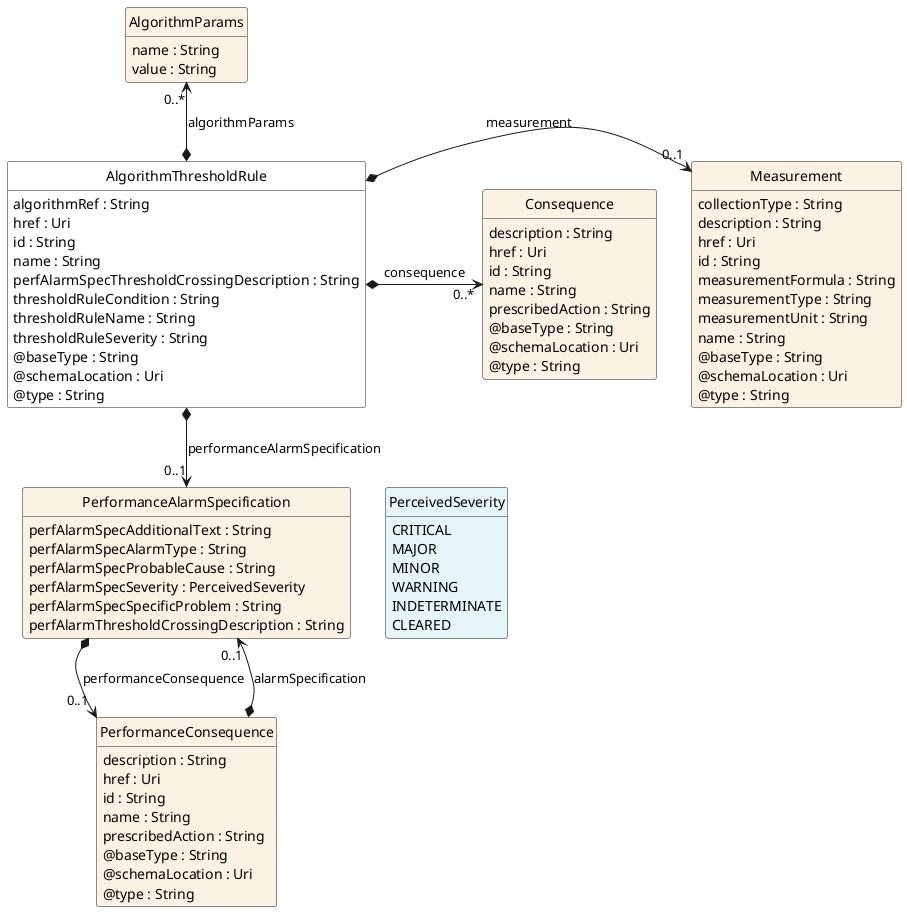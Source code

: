 @startuml
hide circle
hide methods
hide stereotype
show <<Enumeration>> stereotype
skinparam class {
   BackgroundColor<<Enumeration>> #E6F5F7
   BackgroundColor<<Ref>> #FFFFE0
   BackgroundColor<<Pivot>> #FFFFFFF
   BackgroundColor<<SimpleType>> #E2F0DA
   BackgroundColor #FCF2E3
}

class AlgorithmThresholdRule <<Pivot>> {
    algorithmRef : String
    href : Uri
    id : String
    name : String
    perfAlarmSpecThresholdCrossingDescription : String
    thresholdRuleCondition : String
    thresholdRuleName : String
    thresholdRuleSeverity : String
    @baseType : String
    @schemaLocation : Uri
    @type : String
}

class Consequence  {
    description : String
    href : Uri
    id : String
    name : String
    prescribedAction : String
    @baseType : String
    @schemaLocation : Uri
    @type : String
}

class AlgorithmParams  {
    name : String
    value : String
}

class Measurement  {
    collectionType : String
    description : String
    href : Uri
    id : String
    measurementFormula : String
    measurementType : String
    measurementUnit : String
    name : String
    @baseType : String
    @schemaLocation : Uri
    @type : String
}

class PerformanceAlarmSpecification  {
    perfAlarmSpecAdditionalText : String
    perfAlarmSpecAlarmType : String
    perfAlarmSpecProbableCause : String
    perfAlarmSpecSeverity : PerceivedSeverity
    perfAlarmSpecSpecificProblem : String
    perfAlarmThresholdCrossingDescription : String
}

class PerceivedSeverity <<Enumeration>> {
    CRITICAL
    MAJOR
    MINOR
    WARNING
    INDETERMINATE
    CLEARED
}

class PerformanceConsequence  {
    description : String
    href : Uri
    id : String
    name : String
    prescribedAction : String
    @baseType : String
    @schemaLocation : Uri
    @type : String
}

AlgorithmThresholdRule *-->  "0..1" PerformanceAlarmSpecification : performanceAlarmSpecification

PerformanceAlarmSpecification -right[hidden]-> PerceivedSeverity

PerformanceAlarmSpecification *-->  "0..1" PerformanceConsequence : performanceConsequence

PerformanceAlarmSpecification "0..1" <--* PerformanceConsequence : alarmSpecification

Measurement "0..1" <-left-* AlgorithmThresholdRule : measurement

AlgorithmThresholdRule *-right-> "0..*" Consequence : consequence

AlgorithmParams "0..*" <--* AlgorithmThresholdRule : algorithmParams

@enduml